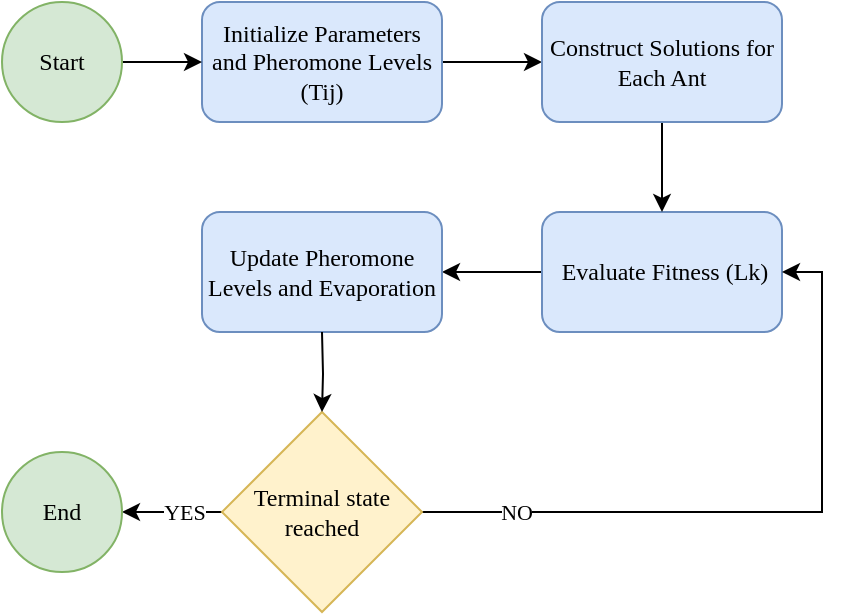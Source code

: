 <mxfile version="28.2.7">
  <diagram name="Page-1" id="1JZGMNmJE-IETViBg10o">
    <mxGraphModel dx="727" dy="394" grid="1" gridSize="10" guides="1" tooltips="1" connect="1" arrows="1" fold="1" page="1" pageScale="1" pageWidth="827" pageHeight="1169" math="0" shadow="0">
      <root>
        <mxCell id="0" />
        <mxCell id="1" parent="0" />
        <mxCell id="8S2gTdQgeX6atO9v7Wgu-4" value="" style="edgeStyle=orthogonalEdgeStyle;rounded=0;orthogonalLoop=1;jettySize=auto;html=1;" edge="1" parent="1" source="avvIacJ8UEr51rkEN6Sf-2" target="8S2gTdQgeX6atO9v7Wgu-1">
          <mxGeometry relative="1" as="geometry" />
        </mxCell>
        <mxCell id="avvIacJ8UEr51rkEN6Sf-2" value="&lt;font face=&quot;Times New Roman&quot;&gt;Initialize Parameters and&amp;nbsp;Pheromone Levels (Tij)&lt;/font&gt;" style="rounded=1;whiteSpace=wrap;html=1;fillColor=#dae8fc;strokeColor=#6c8ebf;" parent="1" vertex="1">
          <mxGeometry x="280" y="115" width="120" height="60" as="geometry" />
        </mxCell>
        <mxCell id="8S2gTdQgeX6atO9v7Wgu-2" value="" style="edgeStyle=orthogonalEdgeStyle;rounded=0;orthogonalLoop=1;jettySize=auto;html=1;" edge="1" parent="1" source="avvIacJ8UEr51rkEN6Sf-3" target="avvIacJ8UEr51rkEN6Sf-5">
          <mxGeometry relative="1" as="geometry" />
        </mxCell>
        <mxCell id="avvIacJ8UEr51rkEN6Sf-3" value="&lt;font face=&quot;Times New Roman&quot;&gt;&amp;nbsp;Evaluate Fitness (Lk)&lt;/font&gt;" style="rounded=1;whiteSpace=wrap;html=1;fillColor=#dae8fc;strokeColor=#6c8ebf;" parent="1" vertex="1">
          <mxGeometry x="450" y="220" width="120" height="60" as="geometry" />
        </mxCell>
        <mxCell id="avvIacJ8UEr51rkEN6Sf-23" value="" style="edgeStyle=orthogonalEdgeStyle;rounded=0;orthogonalLoop=1;jettySize=auto;html=1;" parent="1" source="avvIacJ8UEr51rkEN6Sf-4" target="avvIacJ8UEr51rkEN6Sf-2" edge="1">
          <mxGeometry relative="1" as="geometry" />
        </mxCell>
        <mxCell id="avvIacJ8UEr51rkEN6Sf-4" value="&lt;font face=&quot;Times New Roman&quot;&gt;Start&lt;/font&gt;" style="ellipse;whiteSpace=wrap;html=1;aspect=fixed;fillColor=#d5e8d4;strokeColor=#82b366;" parent="1" vertex="1">
          <mxGeometry x="180" y="115" width="60" height="60" as="geometry" />
        </mxCell>
        <mxCell id="avvIacJ8UEr51rkEN6Sf-5" value="&lt;font face=&quot;Times New Roman&quot;&gt;Update Pheromone Levels&amp;nbsp;and Evaporation&lt;/font&gt;" style="rounded=1;whiteSpace=wrap;html=1;fillColor=#dae8fc;strokeColor=#6c8ebf;" parent="1" vertex="1">
          <mxGeometry x="280" y="220" width="120" height="60" as="geometry" />
        </mxCell>
        <mxCell id="avvIacJ8UEr51rkEN6Sf-24" style="edgeStyle=orthogonalEdgeStyle;rounded=0;orthogonalLoop=1;jettySize=auto;html=1;entryX=1;entryY=0.5;entryDx=0;entryDy=0;" parent="1" source="avvIacJ8UEr51rkEN6Sf-7" target="avvIacJ8UEr51rkEN6Sf-3" edge="1">
          <mxGeometry relative="1" as="geometry" />
        </mxCell>
        <mxCell id="avvIacJ8UEr51rkEN6Sf-25" value="&lt;font face=&quot;Times New Roman&quot;&gt;NO&lt;/font&gt;" style="edgeLabel;html=1;align=center;verticalAlign=middle;resizable=0;points=[];" parent="avvIacJ8UEr51rkEN6Sf-24" vertex="1" connectable="0">
          <mxGeometry x="-0.726" y="5" relative="1" as="geometry">
            <mxPoint y="5" as="offset" />
          </mxGeometry>
        </mxCell>
        <mxCell id="avvIacJ8UEr51rkEN6Sf-27" value="" style="edgeStyle=orthogonalEdgeStyle;rounded=0;orthogonalLoop=1;jettySize=auto;html=1;" parent="1" source="avvIacJ8UEr51rkEN6Sf-7" target="avvIacJ8UEr51rkEN6Sf-9" edge="1">
          <mxGeometry relative="1" as="geometry" />
        </mxCell>
        <mxCell id="avvIacJ8UEr51rkEN6Sf-28" value="&lt;font face=&quot;Times New Roman&quot;&gt;YES&lt;/font&gt;" style="edgeLabel;html=1;align=center;verticalAlign=middle;resizable=0;points=[];" parent="avvIacJ8UEr51rkEN6Sf-27" vertex="1" connectable="0">
          <mxGeometry x="-0.233" relative="1" as="geometry">
            <mxPoint as="offset" />
          </mxGeometry>
        </mxCell>
        <mxCell id="avvIacJ8UEr51rkEN6Sf-7" value="&lt;span style=&quot;font-family: &amp;quot;Times New Roman&amp;quot;;&quot;&gt;Terminal state reached&lt;/span&gt;" style="rhombus;whiteSpace=wrap;html=1;fillColor=#fff2cc;strokeColor=#d6b656;" parent="1" vertex="1">
          <mxGeometry x="290" y="320" width="100" height="100" as="geometry" />
        </mxCell>
        <mxCell id="avvIacJ8UEr51rkEN6Sf-14" value="" style="edgeStyle=orthogonalEdgeStyle;rounded=0;orthogonalLoop=1;jettySize=auto;html=1;" parent="1" target="avvIacJ8UEr51rkEN6Sf-7" edge="1">
          <mxGeometry relative="1" as="geometry">
            <mxPoint x="340" y="280" as="sourcePoint" />
          </mxGeometry>
        </mxCell>
        <mxCell id="avvIacJ8UEr51rkEN6Sf-9" value="&lt;font face=&quot;Times New Roman&quot;&gt;End&lt;/font&gt;" style="ellipse;whiteSpace=wrap;html=1;aspect=fixed;fillColor=#d5e8d4;strokeColor=#82b366;" parent="1" vertex="1">
          <mxGeometry x="180" y="340" width="60" height="60" as="geometry" />
        </mxCell>
        <mxCell id="8S2gTdQgeX6atO9v7Wgu-3" value="" style="edgeStyle=orthogonalEdgeStyle;rounded=0;orthogonalLoop=1;jettySize=auto;html=1;" edge="1" parent="1" source="8S2gTdQgeX6atO9v7Wgu-1" target="avvIacJ8UEr51rkEN6Sf-3">
          <mxGeometry relative="1" as="geometry" />
        </mxCell>
        <mxCell id="8S2gTdQgeX6atO9v7Wgu-1" value="&lt;font face=&quot;Times New Roman&quot;&gt;Construct Solutions&amp;nbsp;for Each Ant&lt;/font&gt;" style="rounded=1;whiteSpace=wrap;html=1;fillColor=#dae8fc;strokeColor=#6c8ebf;" vertex="1" parent="1">
          <mxGeometry x="450" y="115" width="120" height="60" as="geometry" />
        </mxCell>
      </root>
    </mxGraphModel>
  </diagram>
</mxfile>
